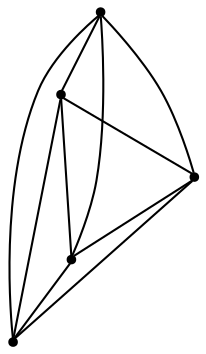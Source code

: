 graph {
  node [shape=point,comment="{\"directed\":false,\"doi\":\"10.1007/978-3-662-45803-7_33\",\"figure\":\"4\"}"]

  v0 [pos="690.9762752219905,2605.5410910683545"]
  v1 [pos="1008.784540246612,2696.7639414910727"]
  v2 [pos="637.304272165947,2717.666458650399"]
  v3 [pos="642.4746256910423,2696.9723330911347"]
  v4 [pos="636.1867774657751,2585.3098035072735"]

  v0 -- v1 [id="-1",pos="690.9762752219905,2605.5410910683545 1008.784540246612,2696.7639414910727 1008.784540246612,2696.7639414910727 1008.784540246612,2696.7639414910727"]
  v3 -- v1 [id="-5",pos="642.4746256910423,2696.9723330911347 1008.784540246612,2696.7639414910727 1008.784540246612,2696.7639414910727 1008.784540246612,2696.7639414910727"]
  v0 -- v2 [id="-7",pos="690.9762752219905,2605.5410910683545 637.304272165947,2717.666458650399 637.304272165947,2717.666458650399 637.304272165947,2717.666458650399"]
  v3 -- v2 [id="-9",pos="642.4746256910423,2696.9723330911347 637.304272165947,2717.666458650399 637.304272165947,2717.666458650399 637.304272165947,2717.666458650399"]
  v2 -- v4 [id="-15",pos="637.304272165947,2717.666458650399 636.1867774657751,2585.3098035072735 636.1867774657751,2585.3098035072735 636.1867774657751,2585.3098035072735"]
  v4 -- v3 [id="-16",pos="636.1867774657751,2585.3098035072735 642.4746256910423,2696.9723330911347 642.4746256910423,2696.9723330911347 642.4746256910423,2696.9723330911347"]
  v4 -- v1 [id="-17",pos="636.1867774657751,2585.3098035072735 1008.784540246612,2696.7639414910727 1008.784540246612,2696.7639414910727 1008.784540246612,2696.7639414910727"]
  v0 -- v3 [id="-8",pos="690.9762752219905,2605.5410910683545 642.4746256910423,2696.9723330911347 642.4746256910423,2696.9723330911347 642.4746256910423,2696.9723330911347"]
  v2 -- v1 [id="-10",pos="637.304272165947,2717.666458650399 1008.784540246612,2696.7639414910727 1008.784540246612,2696.7639414910727 1008.784540246612,2696.7639414910727"]
  v0 -- v4 [id="-18",pos="690.9762752219905,2605.5410910683545 636.1867774657751,2585.3098035072735 636.1867774657751,2585.3098035072735 636.1867774657751,2585.3098035072735"]
}
